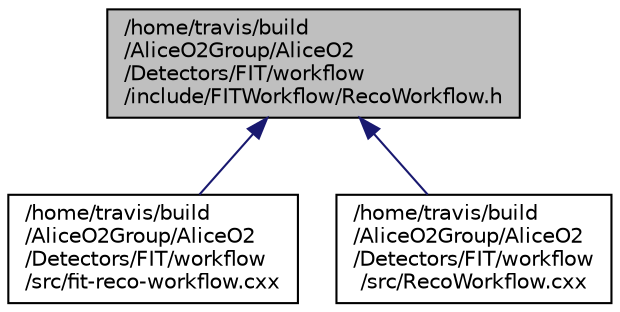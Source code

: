 digraph "/home/travis/build/AliceO2Group/AliceO2/Detectors/FIT/workflow/include/FITWorkflow/RecoWorkflow.h"
{
 // INTERACTIVE_SVG=YES
  bgcolor="transparent";
  edge [fontname="Helvetica",fontsize="10",labelfontname="Helvetica",labelfontsize="10"];
  node [fontname="Helvetica",fontsize="10",shape=record];
  Node145 [label="/home/travis/build\l/AliceO2Group/AliceO2\l/Detectors/FIT/workflow\l/include/FITWorkflow/RecoWorkflow.h",height=0.2,width=0.4,color="black", fillcolor="grey75", style="filled", fontcolor="black"];
  Node145 -> Node146 [dir="back",color="midnightblue",fontsize="10",style="solid",fontname="Helvetica"];
  Node146 [label="/home/travis/build\l/AliceO2Group/AliceO2\l/Detectors/FIT/workflow\l/src/fit-reco-workflow.cxx",height=0.2,width=0.4,color="black",URL="$de/d22/fit-reco-workflow_8cxx.html"];
  Node145 -> Node147 [dir="back",color="midnightblue",fontsize="10",style="solid",fontname="Helvetica"];
  Node147 [label="/home/travis/build\l/AliceO2Group/AliceO2\l/Detectors/FIT/workflow\l/src/RecoWorkflow.cxx",height=0.2,width=0.4,color="black",URL="$db/d95/FIT_2workflow_2src_2RecoWorkflow_8cxx.html"];
}
